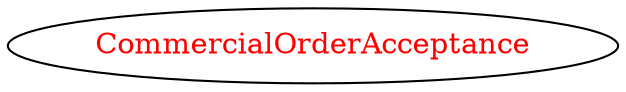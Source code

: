 digraph dependencyGraph {
 concentrate=true;
 ranksep="2.0";
 rankdir="LR"; 
 splines="ortho";
"CommercialOrderAcceptance" [fontcolor="red"];
}
